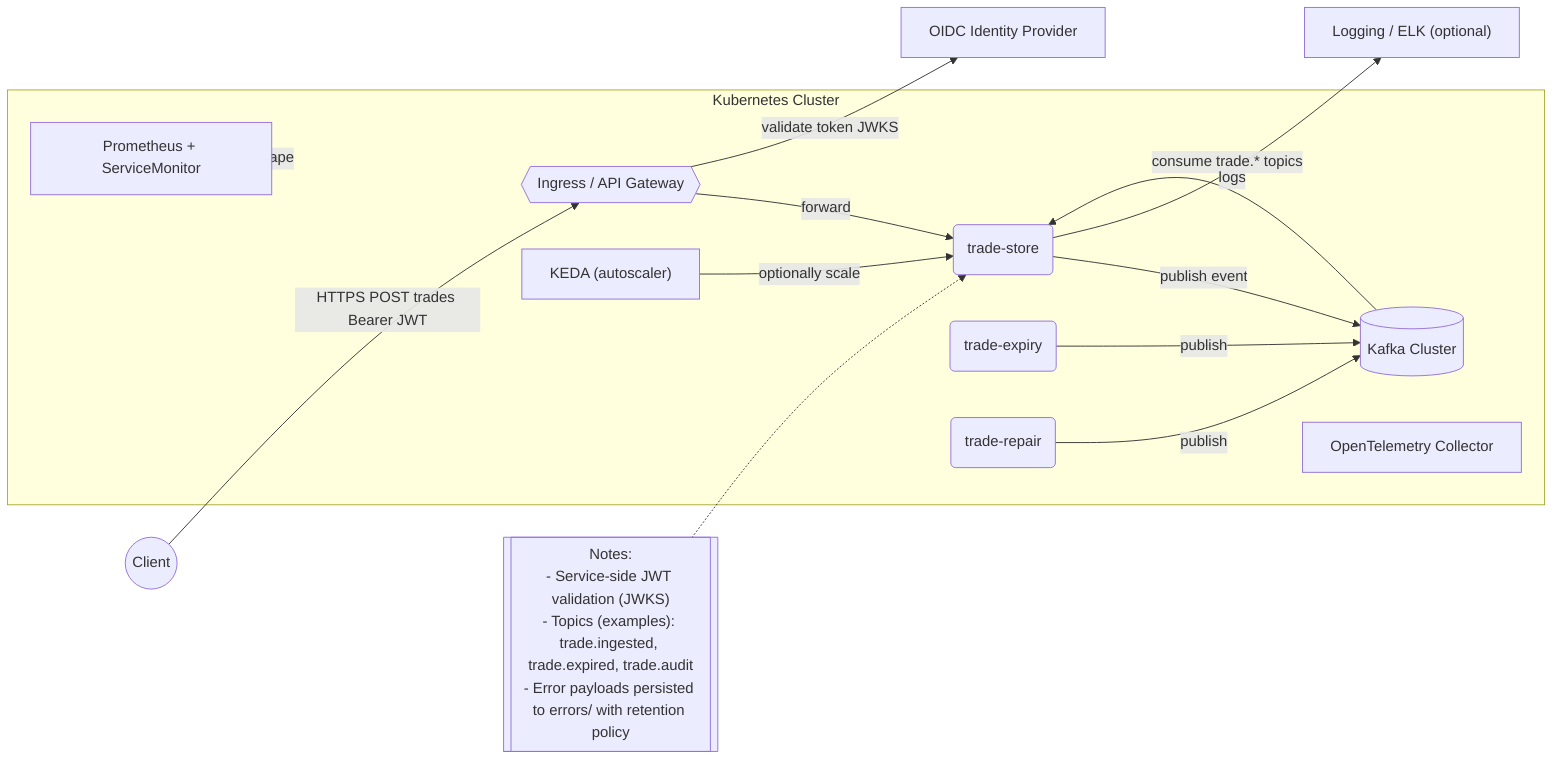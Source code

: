 flowchart LR
 Client(("Client")) -- HTTPS POST trades Bearer JWT --> Gateway
 subgraph K8S["Kubernetes Cluster"]
    direction TB
        Gateway{{"Ingress / API Gateway"}}
        TradeStore("trade-store")
        TradeExpiry("trade-expiry")
        TradeRepair("trade-repair")
        KEDA["KEDA (autoscaler)"]
        Kafka[("Kafka Cluster")]
        OTEL["OpenTelemetry Collector"]
        Prometheus["Prometheus + ServiceMonitor"]
  end
    
    Gateway -- forward --> TradeStore
    Gateway -- validate token JWKS --> OIDC["OIDC Identity Provider"]
    TradeStore -- publish event --> Kafka
    Kafka -- "consume trade.* topics" --> TradeStore
    KEDA -- optionally scale --> TradeStore
    TradeExpiry -- publish --> Kafka
    TradeRepair -- publish --> Kafka
    Prometheus -- scrape --> K8S
    TradeStore -- logs --> ELK["Logging / ELK (optional)"]
    Note1[["Notes:\n- Service-side JWT validation (JWKS)\n- Topics (examples): trade.ingested, trade.expired, trade.audit\n- Error payloads persisted to errors/ with retention policy"]] -.-> TradeStore
    classDef note fill:#f9f,stroke:#333,stroke-width:1px